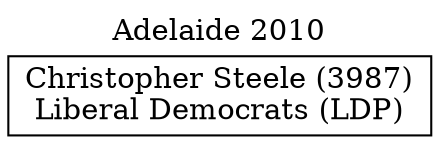 // House preference flow
digraph "Christopher Steele (3987)_Adelaide_2010" {
	graph [label="Adelaide 2010" labelloc=t mclimit=10]
	node [shape=box]
	"Christopher Steele (3987)" [label="Christopher Steele (3987)
Liberal Democrats (LDP)"]
}
